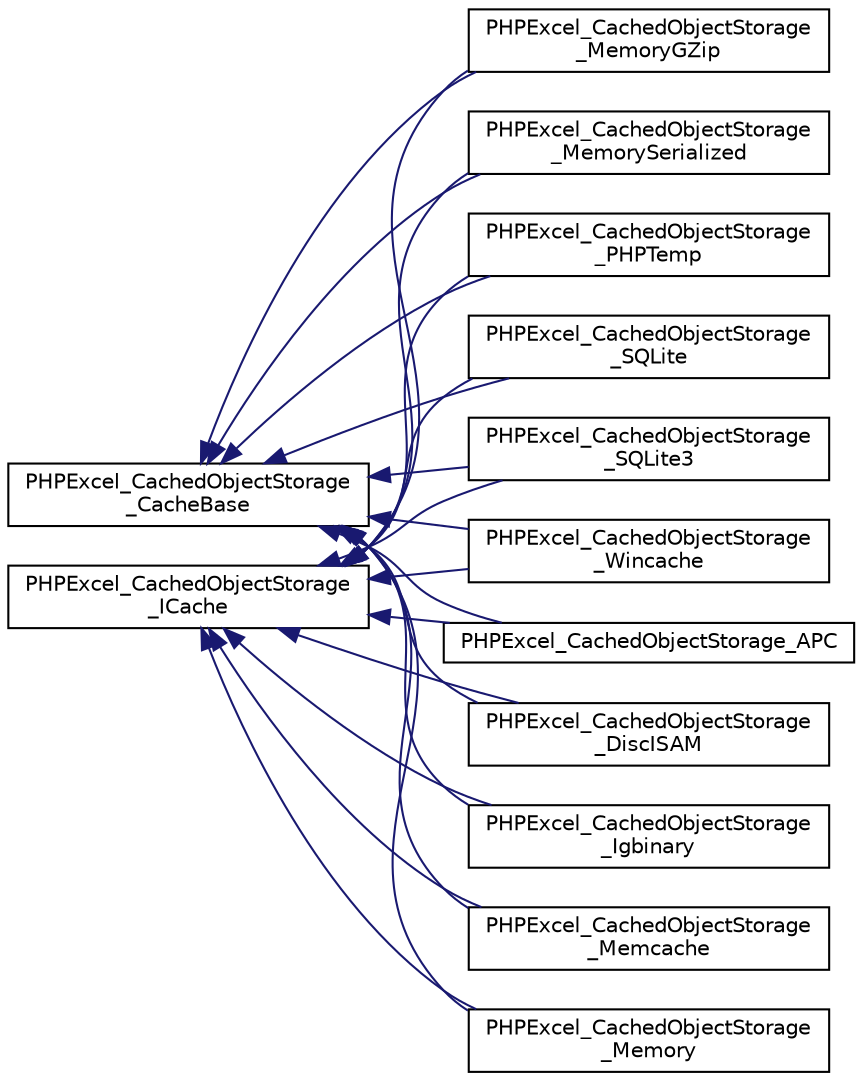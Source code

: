 digraph "Иерархия классов. Графический вид."
{
  edge [fontname="Helvetica",fontsize="10",labelfontname="Helvetica",labelfontsize="10"];
  node [fontname="Helvetica",fontsize="10",shape=record];
  rankdir="LR";
  Node194 [label="PHPExcel_CachedObjectStorage\l_CacheBase",height=0.2,width=0.4,color="black", fillcolor="white", style="filled",URL="$class_p_h_p_excel___cached_object_storage___cache_base.html"];
  Node194 -> Node1 [dir="back",color="midnightblue",fontsize="10",style="solid",fontname="Helvetica"];
  Node1 [label="PHPExcel_CachedObjectStorage_APC",height=0.2,width=0.4,color="black", fillcolor="white", style="filled",URL="$class_p_h_p_excel___cached_object_storage___a_p_c.html"];
  Node194 -> Node2 [dir="back",color="midnightblue",fontsize="10",style="solid",fontname="Helvetica"];
  Node2 [label="PHPExcel_CachedObjectStorage\l_DiscISAM",height=0.2,width=0.4,color="black", fillcolor="white", style="filled",URL="$class_p_h_p_excel___cached_object_storage___disc_i_s_a_m.html"];
  Node194 -> Node3 [dir="back",color="midnightblue",fontsize="10",style="solid",fontname="Helvetica"];
  Node3 [label="PHPExcel_CachedObjectStorage\l_Igbinary",height=0.2,width=0.4,color="black", fillcolor="white", style="filled",URL="$class_p_h_p_excel___cached_object_storage___igbinary.html"];
  Node194 -> Node4 [dir="back",color="midnightblue",fontsize="10",style="solid",fontname="Helvetica"];
  Node4 [label="PHPExcel_CachedObjectStorage\l_Memcache",height=0.2,width=0.4,color="black", fillcolor="white", style="filled",URL="$class_p_h_p_excel___cached_object_storage___memcache.html"];
  Node194 -> Node5 [dir="back",color="midnightblue",fontsize="10",style="solid",fontname="Helvetica"];
  Node5 [label="PHPExcel_CachedObjectStorage\l_Memory",height=0.2,width=0.4,color="black", fillcolor="white", style="filled",URL="$class_p_h_p_excel___cached_object_storage___memory.html"];
  Node194 -> Node6 [dir="back",color="midnightblue",fontsize="10",style="solid",fontname="Helvetica"];
  Node6 [label="PHPExcel_CachedObjectStorage\l_MemoryGZip",height=0.2,width=0.4,color="black", fillcolor="white", style="filled",URL="$class_p_h_p_excel___cached_object_storage___memory_g_zip.html"];
  Node194 -> Node7 [dir="back",color="midnightblue",fontsize="10",style="solid",fontname="Helvetica"];
  Node7 [label="PHPExcel_CachedObjectStorage\l_MemorySerialized",height=0.2,width=0.4,color="black", fillcolor="white", style="filled",URL="$class_p_h_p_excel___cached_object_storage___memory_serialized.html"];
  Node194 -> Node8 [dir="back",color="midnightblue",fontsize="10",style="solid",fontname="Helvetica"];
  Node8 [label="PHPExcel_CachedObjectStorage\l_PHPTemp",height=0.2,width=0.4,color="black", fillcolor="white", style="filled",URL="$class_p_h_p_excel___cached_object_storage___p_h_p_temp.html"];
  Node194 -> Node9 [dir="back",color="midnightblue",fontsize="10",style="solid",fontname="Helvetica"];
  Node9 [label="PHPExcel_CachedObjectStorage\l_SQLite",height=0.2,width=0.4,color="black", fillcolor="white", style="filled",URL="$class_p_h_p_excel___cached_object_storage___s_q_lite.html"];
  Node194 -> Node10 [dir="back",color="midnightblue",fontsize="10",style="solid",fontname="Helvetica"];
  Node10 [label="PHPExcel_CachedObjectStorage\l_SQLite3",height=0.2,width=0.4,color="black", fillcolor="white", style="filled",URL="$class_p_h_p_excel___cached_object_storage___s_q_lite3.html"];
  Node194 -> Node11 [dir="back",color="midnightblue",fontsize="10",style="solid",fontname="Helvetica"];
  Node11 [label="PHPExcel_CachedObjectStorage\l_Wincache",height=0.2,width=0.4,color="black", fillcolor="white", style="filled",URL="$class_p_h_p_excel___cached_object_storage___wincache.html"];
  Node0 [label="PHPExcel_CachedObjectStorage\l_ICache",height=0.2,width=0.4,color="black", fillcolor="white", style="filled",URL="$interface_p_h_p_excel___cached_object_storage___i_cache.html"];
  Node0 -> Node1 [dir="back",color="midnightblue",fontsize="10",style="solid",fontname="Helvetica"];
  Node0 -> Node2 [dir="back",color="midnightblue",fontsize="10",style="solid",fontname="Helvetica"];
  Node0 -> Node3 [dir="back",color="midnightblue",fontsize="10",style="solid",fontname="Helvetica"];
  Node0 -> Node4 [dir="back",color="midnightblue",fontsize="10",style="solid",fontname="Helvetica"];
  Node0 -> Node5 [dir="back",color="midnightblue",fontsize="10",style="solid",fontname="Helvetica"];
  Node0 -> Node6 [dir="back",color="midnightblue",fontsize="10",style="solid",fontname="Helvetica"];
  Node0 -> Node7 [dir="back",color="midnightblue",fontsize="10",style="solid",fontname="Helvetica"];
  Node0 -> Node8 [dir="back",color="midnightblue",fontsize="10",style="solid",fontname="Helvetica"];
  Node0 -> Node9 [dir="back",color="midnightblue",fontsize="10",style="solid",fontname="Helvetica"];
  Node0 -> Node10 [dir="back",color="midnightblue",fontsize="10",style="solid",fontname="Helvetica"];
  Node0 -> Node11 [dir="back",color="midnightblue",fontsize="10",style="solid",fontname="Helvetica"];
}
